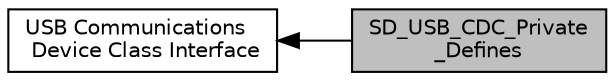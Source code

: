 digraph "SD_USB_CDC_Private_Defines"
{
  edge [fontname="Helvetica",fontsize="10",labelfontname="Helvetica",labelfontsize="10"];
  node [fontname="Helvetica",fontsize="10",shape=record];
  rankdir=LR;
  Node0 [label="SD_USB_CDC_Private\l_Defines",height=0.2,width=0.4,color="black", fillcolor="grey75", style="filled", fontcolor="black"];
  Node1 [label="USB Communications\l Device Class Interface",height=0.2,width=0.4,color="black", fillcolor="white", style="filled",URL="$group___s_d___u_s_b___c_d_c.html",tooltip="USB CDC interface configuration and control. "];
  Node1->Node0 [shape=plaintext, dir="back", style="solid"];
}
